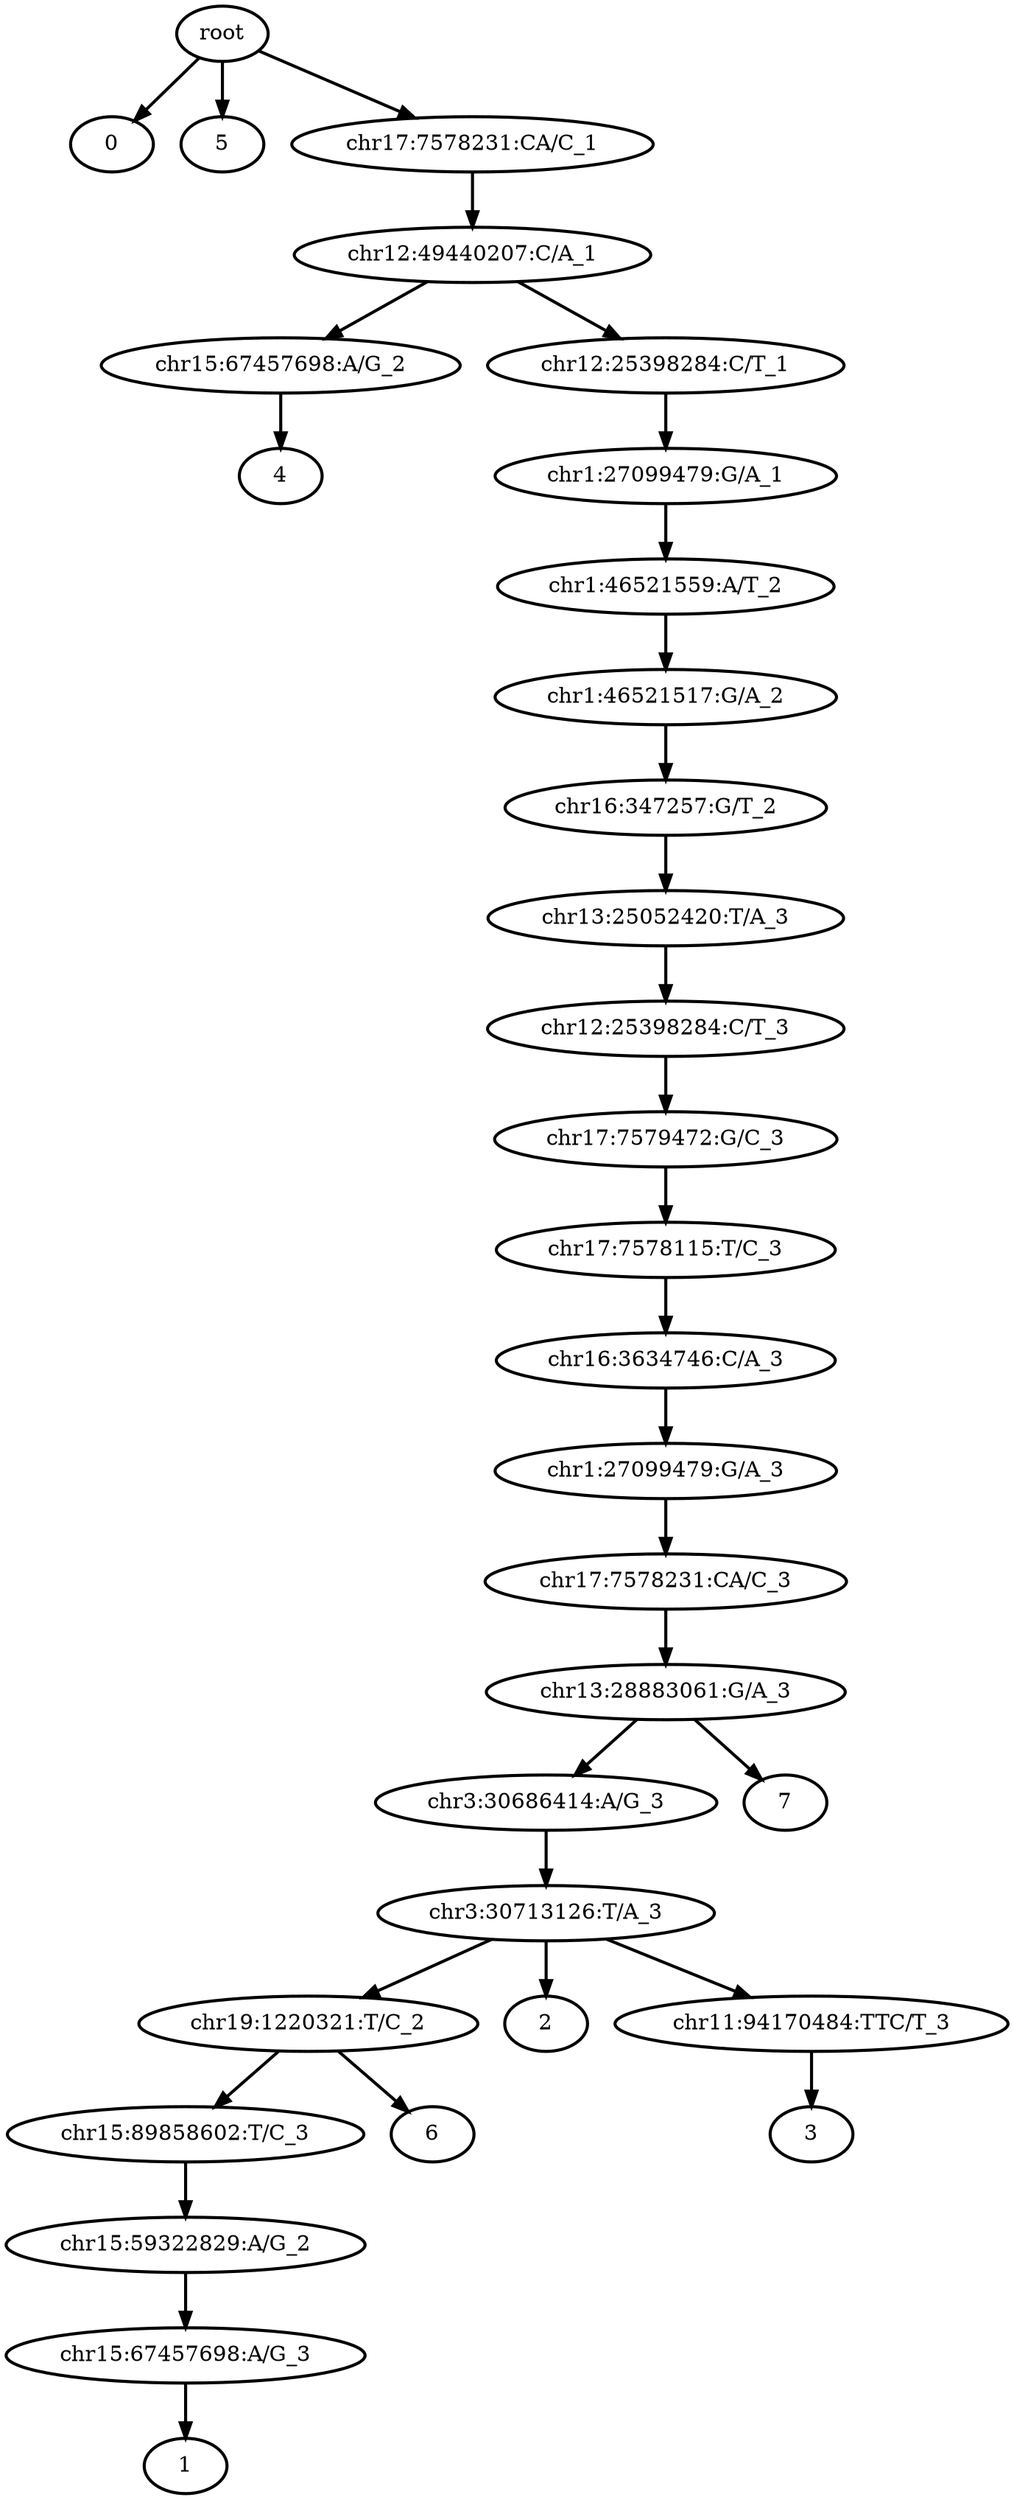 digraph N {
	overlap="false"
	rankdir="TB"
	0 [label="root", style="bold"];
	1 [label="0", style="bold"];
	2 [label="chr3:30686414:A/G_3", style="bold"];
	3 [label="chr3:30713126:T/A_3", style="bold"];
	4 [label="chr19:1220321:T/C_2", style="bold"];
	5 [label="chr15:89858602:T/C_3", style="bold"];
	6 [label="chr15:59322829:A/G_2", style="bold"];
	7 [label="chr15:67457698:A/G_3", style="bold"];
	8 [label="1", style="bold"];
	9 [label="2", style="bold"];
	10 [label="chr11:94170484:TTC/T_3", style="bold"];
	11 [label="3", style="bold"];
	12 [label="chr15:67457698:A/G_2", style="bold"];
	13 [label="4", style="bold"];
	14 [label="5", style="bold"];
	15 [label="6", style="bold"];
	16 [label="7", style="bold"];
	17 [label="chr1:46521559:A/T_2", style="bold"];
	18 [label="chr1:46521517:G/A_2", style="bold"];
	19 [label="chr16:347257:G/T_2", style="bold"];
	20 [label="chr13:25052420:T/A_3", style="bold"];
	21 [label="chr12:25398284:C/T_3", style="bold"];
	22 [label="chr17:7579472:G/C_3", style="bold"];
	23 [label="chr17:7578115:T/C_3", style="bold"];
	24 [label="chr16:3634746:C/A_3", style="bold"];
	25 [label="chr1:27099479:G/A_3", style="bold"];
	26 [label="chr17:7578231:CA/C_3", style="bold"];
	27 [label="chr13:28883061:G/A_3", style="bold"];
	28 [label="chr17:7578231:CA/C_1", style="bold"];
	29 [label="chr12:49440207:C/A_1", style="bold"];
	30 [label="chr12:25398284:C/T_1", style="bold"];
	31 [label="chr1:27099479:G/A_1", style="bold"];
	0 -> 1 [style="bold"];
	0 -> 14 [style="bold"];
	0 -> 28 [style="bold"];
	2 -> 3 [style="bold"];
	3 -> 4 [style="bold"];
	3 -> 9 [style="bold"];
	3 -> 10 [style="bold"];
	4 -> 5 [style="bold"];
	4 -> 15 [style="bold"];
	5 -> 6 [style="bold"];
	6 -> 7 [style="bold"];
	7 -> 8 [style="bold"];
	10 -> 11 [style="bold"];
	12 -> 13 [style="bold"];
	17 -> 18 [style="bold"];
	18 -> 19 [style="bold"];
	19 -> 20 [style="bold"];
	20 -> 21 [style="bold"];
	21 -> 22 [style="bold"];
	22 -> 23 [style="bold"];
	23 -> 24 [style="bold"];
	24 -> 25 [style="bold"];
	25 -> 26 [style="bold"];
	26 -> 27 [style="bold"];
	27 -> 2 [style="bold"];
	27 -> 16 [style="bold"];
	28 -> 29 [style="bold"];
	29 -> 12 [style="bold"];
	29 -> 30 [style="bold"];
	30 -> 31 [style="bold"];
	31 -> 17 [style="bold"];
}